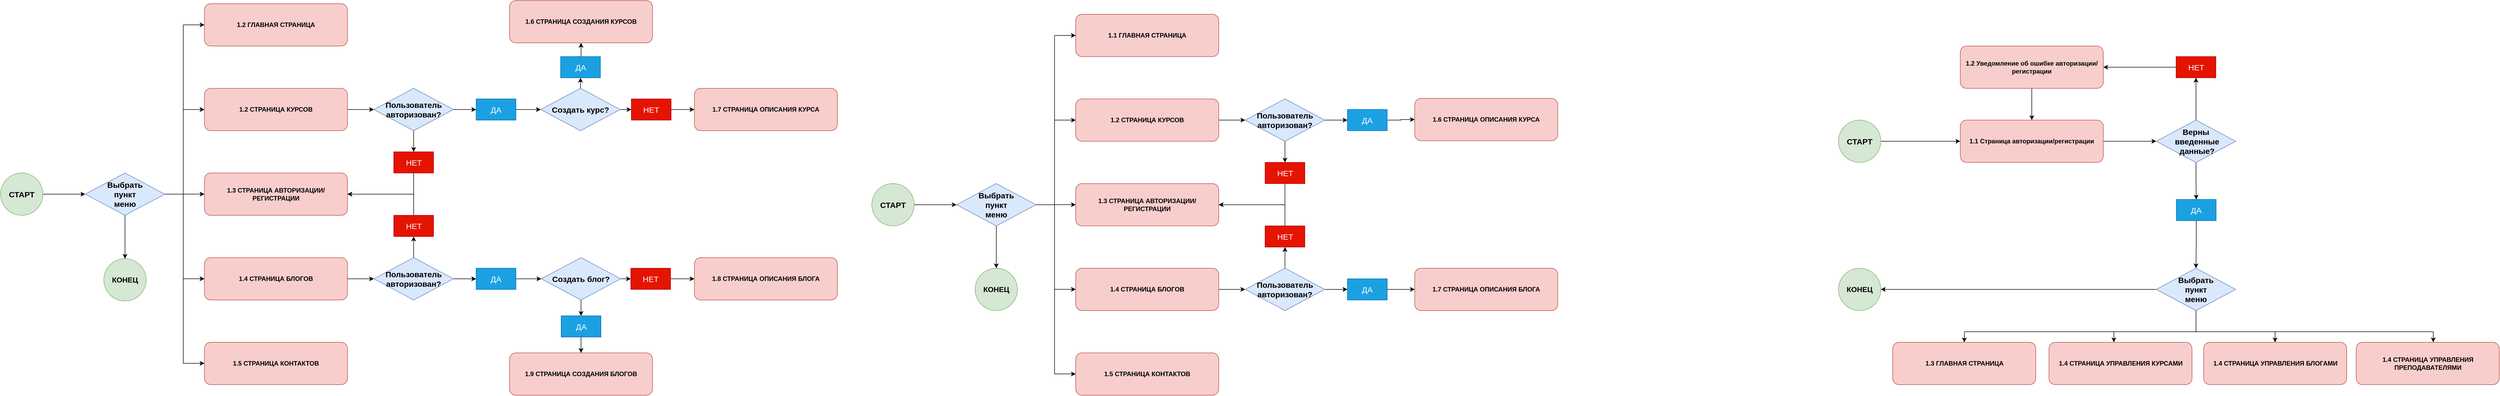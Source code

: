 <mxfile version="24.1.0" type="device">
  <diagram name="Страница — 1" id="MsTmIG4QrZOd2JBhZm_m">
    <mxGraphModel dx="5933" dy="1553" grid="0" gridSize="10" guides="1" tooltips="1" connect="1" arrows="1" fold="1" page="1" pageScale="1" pageWidth="1654" pageHeight="1169" math="0" shadow="0">
      <root>
        <mxCell id="0" />
        <mxCell id="1" parent="0" />
        <mxCell id="QXVAW5M1gq1tIwQs5Vqm-14" style="edgeStyle=orthogonalEdgeStyle;rounded=0;orthogonalLoop=1;jettySize=auto;html=1;exitX=1;exitY=0.5;exitDx=0;exitDy=0;entryX=0;entryY=0.5;entryDx=0;entryDy=0;" edge="1" parent="1" source="QXVAW5M1gq1tIwQs5Vqm-1" target="QXVAW5M1gq1tIwQs5Vqm-3">
          <mxGeometry relative="1" as="geometry" />
        </mxCell>
        <mxCell id="QXVAW5M1gq1tIwQs5Vqm-1" value="&lt;b&gt;&lt;font style=&quot;font-size: 15px;&quot;&gt;СТАРТ&lt;/font&gt;&lt;/b&gt;" style="ellipse;whiteSpace=wrap;html=1;aspect=fixed;fillColor=#d5e8d4;strokeColor=#82b366;" vertex="1" parent="1">
          <mxGeometry x="200" y="400" width="80" height="80" as="geometry" />
        </mxCell>
        <mxCell id="QXVAW5M1gq1tIwQs5Vqm-2" value="&lt;font style=&quot;font-size: 14px;&quot;&gt;&lt;b&gt;КОНЕЦ&lt;/b&gt;&lt;/font&gt;" style="ellipse;whiteSpace=wrap;html=1;aspect=fixed;fillColor=#d5e8d4;strokeColor=#82b366;" vertex="1" parent="1">
          <mxGeometry x="200" y="680" width="80" height="80" as="geometry" />
        </mxCell>
        <mxCell id="QXVAW5M1gq1tIwQs5Vqm-15" style="edgeStyle=orthogonalEdgeStyle;rounded=0;orthogonalLoop=1;jettySize=auto;html=1;exitX=1;exitY=0.5;exitDx=0;exitDy=0;entryX=0;entryY=0.5;entryDx=0;entryDy=0;" edge="1" parent="1" source="QXVAW5M1gq1tIwQs5Vqm-3" target="QXVAW5M1gq1tIwQs5Vqm-5">
          <mxGeometry relative="1" as="geometry" />
        </mxCell>
        <mxCell id="QXVAW5M1gq1tIwQs5Vqm-3" value="&lt;b&gt;1.1 Страница авторизации/регистрации&lt;/b&gt;" style="rounded=1;whiteSpace=wrap;html=1;fillColor=#f8cecc;strokeColor=#b85450;" vertex="1" parent="1">
          <mxGeometry x="430" y="400" width="270" height="80" as="geometry" />
        </mxCell>
        <mxCell id="QXVAW5M1gq1tIwQs5Vqm-16" style="edgeStyle=orthogonalEdgeStyle;rounded=0;orthogonalLoop=1;jettySize=auto;html=1;exitX=0.5;exitY=0;exitDx=0;exitDy=0;entryX=0.5;entryY=1;entryDx=0;entryDy=0;" edge="1" parent="1" source="QXVAW5M1gq1tIwQs5Vqm-5" target="QXVAW5M1gq1tIwQs5Vqm-7">
          <mxGeometry relative="1" as="geometry" />
        </mxCell>
        <mxCell id="QXVAW5M1gq1tIwQs5Vqm-19" style="edgeStyle=orthogonalEdgeStyle;rounded=0;orthogonalLoop=1;jettySize=auto;html=1;exitX=0.5;exitY=1;exitDx=0;exitDy=0;entryX=0.5;entryY=0;entryDx=0;entryDy=0;" edge="1" parent="1" source="QXVAW5M1gq1tIwQs5Vqm-5" target="QXVAW5M1gq1tIwQs5Vqm-6">
          <mxGeometry relative="1" as="geometry" />
        </mxCell>
        <mxCell id="QXVAW5M1gq1tIwQs5Vqm-5" value="&lt;font style=&quot;font-size: 15px;&quot;&gt;&lt;b&gt;Верны&lt;/b&gt;&lt;/font&gt;&lt;div style=&quot;font-size: 15px;&quot;&gt;&lt;font style=&quot;font-size: 15px;&quot;&gt;&lt;b&gt;&amp;nbsp;введенные&lt;/b&gt;&lt;/font&gt;&lt;/div&gt;&lt;div style=&quot;font-size: 15px;&quot;&gt;&lt;font style=&quot;font-size: 15px;&quot;&gt;&lt;b&gt;&amp;nbsp;данные?&lt;/b&gt;&lt;/font&gt;&lt;/div&gt;" style="rhombus;whiteSpace=wrap;html=1;fillColor=#dae8fc;strokeColor=#6c8ebf;" vertex="1" parent="1">
          <mxGeometry x="800" y="400" width="150" height="80" as="geometry" />
        </mxCell>
        <mxCell id="QXVAW5M1gq1tIwQs5Vqm-20" style="edgeStyle=orthogonalEdgeStyle;rounded=0;orthogonalLoop=1;jettySize=auto;html=1;exitX=0.5;exitY=1;exitDx=0;exitDy=0;entryX=0.5;entryY=0;entryDx=0;entryDy=0;" edge="1" parent="1" source="QXVAW5M1gq1tIwQs5Vqm-6" target="QXVAW5M1gq1tIwQs5Vqm-8">
          <mxGeometry relative="1" as="geometry" />
        </mxCell>
        <mxCell id="QXVAW5M1gq1tIwQs5Vqm-6" value="&lt;font style=&quot;font-size: 15px;&quot;&gt;ДА&lt;/font&gt;" style="rounded=0;whiteSpace=wrap;html=1;fillColor=#1ba1e2;fontColor=#ffffff;strokeColor=#006EAF;" vertex="1" parent="1">
          <mxGeometry x="838" y="550" width="75" height="40" as="geometry" />
        </mxCell>
        <mxCell id="QXVAW5M1gq1tIwQs5Vqm-17" style="edgeStyle=orthogonalEdgeStyle;rounded=0;orthogonalLoop=1;jettySize=auto;html=1;exitX=0;exitY=0.5;exitDx=0;exitDy=0;entryX=1;entryY=0.5;entryDx=0;entryDy=0;" edge="1" parent="1" source="QXVAW5M1gq1tIwQs5Vqm-7" target="QXVAW5M1gq1tIwQs5Vqm-9">
          <mxGeometry relative="1" as="geometry" />
        </mxCell>
        <mxCell id="QXVAW5M1gq1tIwQs5Vqm-7" value="&lt;font style=&quot;font-size: 15px;&quot;&gt;НЕТ&lt;/font&gt;" style="rounded=0;whiteSpace=wrap;html=1;fillColor=#e51400;fontColor=#ffffff;strokeColor=#B20000;" vertex="1" parent="1">
          <mxGeometry x="837.5" y="280" width="75" height="40" as="geometry" />
        </mxCell>
        <mxCell id="QXVAW5M1gq1tIwQs5Vqm-21" style="edgeStyle=orthogonalEdgeStyle;rounded=0;orthogonalLoop=1;jettySize=auto;html=1;exitX=0;exitY=0.5;exitDx=0;exitDy=0;entryX=1;entryY=0.5;entryDx=0;entryDy=0;" edge="1" parent="1" source="QXVAW5M1gq1tIwQs5Vqm-8" target="QXVAW5M1gq1tIwQs5Vqm-2">
          <mxGeometry relative="1" as="geometry" />
        </mxCell>
        <mxCell id="QXVAW5M1gq1tIwQs5Vqm-8" value="&lt;span style=&quot;font-size: 15px;&quot;&gt;&lt;b&gt;Выбрать&lt;/b&gt;&lt;/span&gt;&lt;div&gt;&lt;span style=&quot;font-size: 15px;&quot;&gt;&lt;b&gt;пункт&lt;/b&gt;&lt;/span&gt;&lt;/div&gt;&lt;div&gt;&lt;span style=&quot;font-size: 15px;&quot;&gt;&lt;b&gt;меню&lt;/b&gt;&lt;/span&gt;&lt;/div&gt;" style="rhombus;whiteSpace=wrap;html=1;fillColor=#dae8fc;strokeColor=#6c8ebf;" vertex="1" parent="1">
          <mxGeometry x="800" y="680" width="150" height="80" as="geometry" />
        </mxCell>
        <mxCell id="QXVAW5M1gq1tIwQs5Vqm-18" style="edgeStyle=orthogonalEdgeStyle;rounded=0;orthogonalLoop=1;jettySize=auto;html=1;exitX=0.5;exitY=1;exitDx=0;exitDy=0;entryX=0.5;entryY=0;entryDx=0;entryDy=0;" edge="1" parent="1" source="QXVAW5M1gq1tIwQs5Vqm-9" target="QXVAW5M1gq1tIwQs5Vqm-3">
          <mxGeometry relative="1" as="geometry" />
        </mxCell>
        <mxCell id="QXVAW5M1gq1tIwQs5Vqm-9" value="&lt;b&gt;1.2 Уведомление об ошибке авторизации/регистрации&lt;/b&gt;" style="rounded=1;whiteSpace=wrap;html=1;fillColor=#f8cecc;strokeColor=#b85450;" vertex="1" parent="1">
          <mxGeometry x="430" y="260" width="270" height="80" as="geometry" />
        </mxCell>
        <mxCell id="QXVAW5M1gq1tIwQs5Vqm-10" value="&lt;b&gt;1.3 ГЛАВНАЯ СТРАНИЦА&lt;/b&gt;" style="rounded=1;whiteSpace=wrap;html=1;fillColor=#f8cecc;strokeColor=#b85450;" vertex="1" parent="1">
          <mxGeometry x="302.5" y="820" width="270" height="80" as="geometry" />
        </mxCell>
        <mxCell id="QXVAW5M1gq1tIwQs5Vqm-11" value="&lt;b&gt;1.4 СТРАНИЦА УПРАВЛЕНИЯ КУРСАМИ&lt;/b&gt;" style="rounded=1;whiteSpace=wrap;html=1;fillColor=#f8cecc;strokeColor=#b85450;" vertex="1" parent="1">
          <mxGeometry x="597.5" y="820" width="270" height="80" as="geometry" />
        </mxCell>
        <mxCell id="QXVAW5M1gq1tIwQs5Vqm-12" value="&lt;b&gt;1.4 СТРАНИЦА УПРАВЛЕНИЯ БЛОГАМИ&lt;/b&gt;" style="rounded=1;whiteSpace=wrap;html=1;fillColor=#f8cecc;strokeColor=#b85450;" vertex="1" parent="1">
          <mxGeometry x="889.5" y="820" width="270" height="80" as="geometry" />
        </mxCell>
        <mxCell id="QXVAW5M1gq1tIwQs5Vqm-13" value="&lt;b&gt;1.4 СТРАНИЦА УПРАВЛЕНИЯ ПРЕПОДАВАТЕЛЯМИ&lt;/b&gt;" style="rounded=1;whiteSpace=wrap;html=1;fillColor=#f8cecc;strokeColor=#b85450;" vertex="1" parent="1">
          <mxGeometry x="1177.5" y="820" width="270" height="80" as="geometry" />
        </mxCell>
        <mxCell id="QXVAW5M1gq1tIwQs5Vqm-22" value="" style="endArrow=none;html=1;rounded=0;" edge="1" parent="1">
          <mxGeometry width="50" height="50" relative="1" as="geometry">
            <mxPoint x="438" y="800" as="sourcePoint" />
            <mxPoint x="1323.053" y="800" as="targetPoint" />
          </mxGeometry>
        </mxCell>
        <mxCell id="QXVAW5M1gq1tIwQs5Vqm-23" value="" style="endArrow=none;html=1;rounded=0;entryX=0.5;entryY=1;entryDx=0;entryDy=0;" edge="1" parent="1" target="QXVAW5M1gq1tIwQs5Vqm-8">
          <mxGeometry width="50" height="50" relative="1" as="geometry">
            <mxPoint x="875" y="800" as="sourcePoint" />
            <mxPoint x="880" y="700" as="targetPoint" />
          </mxGeometry>
        </mxCell>
        <mxCell id="QXVAW5M1gq1tIwQs5Vqm-24" value="" style="endArrow=classic;html=1;rounded=0;entryX=0.5;entryY=0;entryDx=0;entryDy=0;" edge="1" parent="1" target="QXVAW5M1gq1tIwQs5Vqm-10">
          <mxGeometry width="50" height="50" relative="1" as="geometry">
            <mxPoint x="438" y="800" as="sourcePoint" />
            <mxPoint x="390" y="760" as="targetPoint" />
          </mxGeometry>
        </mxCell>
        <mxCell id="QXVAW5M1gq1tIwQs5Vqm-25" value="" style="endArrow=classic;html=1;rounded=0;entryX=0.5;entryY=0;entryDx=0;entryDy=0;" edge="1" parent="1">
          <mxGeometry width="50" height="50" relative="1" as="geometry">
            <mxPoint x="720" y="800" as="sourcePoint" />
            <mxPoint x="720" y="820" as="targetPoint" />
          </mxGeometry>
        </mxCell>
        <mxCell id="QXVAW5M1gq1tIwQs5Vqm-26" value="" style="endArrow=classic;html=1;rounded=0;entryX=0.5;entryY=0;entryDx=0;entryDy=0;" edge="1" parent="1">
          <mxGeometry width="50" height="50" relative="1" as="geometry">
            <mxPoint x="1024.36" y="800" as="sourcePoint" />
            <mxPoint x="1024.36" y="820" as="targetPoint" />
          </mxGeometry>
        </mxCell>
        <mxCell id="QXVAW5M1gq1tIwQs5Vqm-27" value="" style="endArrow=classic;html=1;rounded=0;entryX=0.5;entryY=0;entryDx=0;entryDy=0;" edge="1" parent="1">
          <mxGeometry width="50" height="50" relative="1" as="geometry">
            <mxPoint x="1323" y="800" as="sourcePoint" />
            <mxPoint x="1323" y="820" as="targetPoint" />
          </mxGeometry>
        </mxCell>
        <mxCell id="QXVAW5M1gq1tIwQs5Vqm-70" style="edgeStyle=orthogonalEdgeStyle;rounded=0;orthogonalLoop=1;jettySize=auto;html=1;exitX=1;exitY=0.5;exitDx=0;exitDy=0;entryX=0;entryY=0.5;entryDx=0;entryDy=0;" edge="1" parent="1" source="QXVAW5M1gq1tIwQs5Vqm-29" target="QXVAW5M1gq1tIwQs5Vqm-55">
          <mxGeometry relative="1" as="geometry" />
        </mxCell>
        <mxCell id="QXVAW5M1gq1tIwQs5Vqm-29" value="&lt;b&gt;&lt;font style=&quot;font-size: 15px;&quot;&gt;СТАРТ&lt;/font&gt;&lt;/b&gt;" style="ellipse;whiteSpace=wrap;html=1;aspect=fixed;fillColor=#d5e8d4;strokeColor=#82b366;" vertex="1" parent="1">
          <mxGeometry x="-1625" y="520" width="80" height="80" as="geometry" />
        </mxCell>
        <mxCell id="QXVAW5M1gq1tIwQs5Vqm-141" value="" style="edgeStyle=orthogonalEdgeStyle;rounded=0;orthogonalLoop=1;jettySize=auto;html=1;" edge="1" parent="1" source="QXVAW5M1gq1tIwQs5Vqm-55" target="QXVAW5M1gq1tIwQs5Vqm-140">
          <mxGeometry relative="1" as="geometry" />
        </mxCell>
        <mxCell id="QXVAW5M1gq1tIwQs5Vqm-55" value="&lt;span style=&quot;font-size: 15px;&quot;&gt;&lt;b&gt;Выбрать&lt;/b&gt;&lt;/span&gt;&lt;div&gt;&lt;span style=&quot;font-size: 15px;&quot;&gt;&lt;b&gt;пункт&lt;/b&gt;&lt;/span&gt;&lt;/div&gt;&lt;div&gt;&lt;span style=&quot;font-size: 15px;&quot;&gt;&lt;b&gt;меню&lt;/b&gt;&lt;/span&gt;&lt;/div&gt;" style="rhombus;whiteSpace=wrap;html=1;fillColor=#dae8fc;strokeColor=#6c8ebf;" vertex="1" parent="1">
          <mxGeometry x="-1465" y="520" width="150" height="80" as="geometry" />
        </mxCell>
        <mxCell id="QXVAW5M1gq1tIwQs5Vqm-56" value="&lt;b&gt;1.1 ГЛАВНАЯ СТРАНИЦА&lt;/b&gt;" style="rounded=1;whiteSpace=wrap;html=1;fillColor=#f8cecc;strokeColor=#b85450;" vertex="1" parent="1">
          <mxGeometry x="-1240" y="200" width="270" height="80" as="geometry" />
        </mxCell>
        <mxCell id="QXVAW5M1gq1tIwQs5Vqm-78" style="edgeStyle=orthogonalEdgeStyle;rounded=0;orthogonalLoop=1;jettySize=auto;html=1;exitX=1;exitY=0.5;exitDx=0;exitDy=0;entryX=0;entryY=0.5;entryDx=0;entryDy=0;" edge="1" parent="1" source="QXVAW5M1gq1tIwQs5Vqm-57" target="QXVAW5M1gq1tIwQs5Vqm-64">
          <mxGeometry relative="1" as="geometry" />
        </mxCell>
        <mxCell id="QXVAW5M1gq1tIwQs5Vqm-57" value="&lt;b&gt;1.2 СТРАНИЦА КУРСОВ&lt;/b&gt;" style="rounded=1;whiteSpace=wrap;html=1;fillColor=#f8cecc;strokeColor=#b85450;" vertex="1" parent="1">
          <mxGeometry x="-1240" y="360" width="270" height="80" as="geometry" />
        </mxCell>
        <mxCell id="QXVAW5M1gq1tIwQs5Vqm-58" value="&lt;b&gt;1.5 СТРАНИЦА КОНТАКТОВ&lt;/b&gt;" style="rounded=1;whiteSpace=wrap;html=1;fillColor=#f8cecc;strokeColor=#b85450;" vertex="1" parent="1">
          <mxGeometry x="-1240" y="840" width="270" height="80" as="geometry" />
        </mxCell>
        <mxCell id="QXVAW5M1gq1tIwQs5Vqm-82" style="edgeStyle=orthogonalEdgeStyle;rounded=0;orthogonalLoop=1;jettySize=auto;html=1;exitX=1;exitY=0.5;exitDx=0;exitDy=0;entryX=0;entryY=0.5;entryDx=0;entryDy=0;" edge="1" parent="1" source="QXVAW5M1gq1tIwQs5Vqm-59" target="QXVAW5M1gq1tIwQs5Vqm-65">
          <mxGeometry relative="1" as="geometry" />
        </mxCell>
        <mxCell id="QXVAW5M1gq1tIwQs5Vqm-59" value="&lt;b&gt;1.4 СТРАНИЦА БЛОГОВ&lt;/b&gt;" style="rounded=1;whiteSpace=wrap;html=1;fillColor=#f8cecc;strokeColor=#b85450;" vertex="1" parent="1">
          <mxGeometry x="-1240" y="680" width="270" height="80" as="geometry" />
        </mxCell>
        <mxCell id="QXVAW5M1gq1tIwQs5Vqm-60" value="&lt;b&gt;1.6 СТРАНИЦА ОПИСАНИЯ КУРСА&lt;/b&gt;" style="rounded=1;whiteSpace=wrap;html=1;fillColor=#f8cecc;strokeColor=#b85450;" vertex="1" parent="1">
          <mxGeometry x="-600" y="359" width="270" height="80" as="geometry" />
        </mxCell>
        <mxCell id="QXVAW5M1gq1tIwQs5Vqm-61" value="&lt;b&gt;1.7 СТРАНИЦА ОПИСАНИЯ БЛОГА&lt;/b&gt;" style="rounded=1;whiteSpace=wrap;html=1;fillColor=#f8cecc;strokeColor=#b85450;" vertex="1" parent="1">
          <mxGeometry x="-600" y="680" width="270" height="80" as="geometry" />
        </mxCell>
        <mxCell id="QXVAW5M1gq1tIwQs5Vqm-63" value="&lt;b&gt;1.3 СТРАНИЦА АВТОРИЗАЦИИ/РЕГИСТРАЦИИ&lt;/b&gt;" style="rounded=1;whiteSpace=wrap;html=1;fillColor=#f8cecc;strokeColor=#b85450;" vertex="1" parent="1">
          <mxGeometry x="-1240" y="520" width="270" height="80" as="geometry" />
        </mxCell>
        <mxCell id="QXVAW5M1gq1tIwQs5Vqm-79" style="edgeStyle=orthogonalEdgeStyle;rounded=0;orthogonalLoop=1;jettySize=auto;html=1;exitX=1;exitY=0.5;exitDx=0;exitDy=0;entryX=0;entryY=0.5;entryDx=0;entryDy=0;" edge="1" parent="1" source="QXVAW5M1gq1tIwQs5Vqm-64" target="QXVAW5M1gq1tIwQs5Vqm-68">
          <mxGeometry relative="1" as="geometry" />
        </mxCell>
        <mxCell id="QXVAW5M1gq1tIwQs5Vqm-86" style="edgeStyle=orthogonalEdgeStyle;rounded=0;orthogonalLoop=1;jettySize=auto;html=1;exitX=0.5;exitY=1;exitDx=0;exitDy=0;entryX=0.5;entryY=0;entryDx=0;entryDy=0;" edge="1" parent="1" source="QXVAW5M1gq1tIwQs5Vqm-64" target="QXVAW5M1gq1tIwQs5Vqm-66">
          <mxGeometry relative="1" as="geometry" />
        </mxCell>
        <mxCell id="QXVAW5M1gq1tIwQs5Vqm-64" value="&lt;span style=&quot;font-size: 15px;&quot;&gt;&lt;b&gt;Пользователь авторизован?&lt;/b&gt;&lt;/span&gt;" style="rhombus;whiteSpace=wrap;html=1;fillColor=#dae8fc;strokeColor=#6c8ebf;" vertex="1" parent="1">
          <mxGeometry x="-920" y="360" width="150" height="80" as="geometry" />
        </mxCell>
        <mxCell id="QXVAW5M1gq1tIwQs5Vqm-83" style="edgeStyle=orthogonalEdgeStyle;rounded=0;orthogonalLoop=1;jettySize=auto;html=1;exitX=1;exitY=0.5;exitDx=0;exitDy=0;entryX=0;entryY=0.5;entryDx=0;entryDy=0;" edge="1" parent="1" source="QXVAW5M1gq1tIwQs5Vqm-65" target="QXVAW5M1gq1tIwQs5Vqm-69">
          <mxGeometry relative="1" as="geometry" />
        </mxCell>
        <mxCell id="QXVAW5M1gq1tIwQs5Vqm-85" style="edgeStyle=orthogonalEdgeStyle;rounded=0;orthogonalLoop=1;jettySize=auto;html=1;exitX=0.5;exitY=0;exitDx=0;exitDy=0;entryX=0.5;entryY=1;entryDx=0;entryDy=0;" edge="1" parent="1" source="QXVAW5M1gq1tIwQs5Vqm-65" target="QXVAW5M1gq1tIwQs5Vqm-67">
          <mxGeometry relative="1" as="geometry" />
        </mxCell>
        <mxCell id="QXVAW5M1gq1tIwQs5Vqm-65" value="&lt;span style=&quot;font-size: 15px;&quot;&gt;&lt;b&gt;Пользователь авторизован?&lt;/b&gt;&lt;/span&gt;" style="rhombus;whiteSpace=wrap;html=1;fillColor=#dae8fc;strokeColor=#6c8ebf;" vertex="1" parent="1">
          <mxGeometry x="-920" y="680" width="150" height="80" as="geometry" />
        </mxCell>
        <mxCell id="QXVAW5M1gq1tIwQs5Vqm-88" style="edgeStyle=orthogonalEdgeStyle;rounded=0;orthogonalLoop=1;jettySize=auto;html=1;exitX=0.5;exitY=1;exitDx=0;exitDy=0;entryX=1;entryY=0.5;entryDx=0;entryDy=0;" edge="1" parent="1" source="QXVAW5M1gq1tIwQs5Vqm-66" target="QXVAW5M1gq1tIwQs5Vqm-63">
          <mxGeometry relative="1" as="geometry" />
        </mxCell>
        <mxCell id="QXVAW5M1gq1tIwQs5Vqm-66" value="&lt;font style=&quot;font-size: 15px;&quot;&gt;НЕТ&lt;/font&gt;" style="rounded=0;whiteSpace=wrap;html=1;fillColor=#e51400;fontColor=#ffffff;strokeColor=#B20000;" vertex="1" parent="1">
          <mxGeometry x="-882.5" y="480" width="75" height="40" as="geometry" />
        </mxCell>
        <mxCell id="QXVAW5M1gq1tIwQs5Vqm-87" style="edgeStyle=orthogonalEdgeStyle;rounded=0;orthogonalLoop=1;jettySize=auto;html=1;exitX=0.5;exitY=0;exitDx=0;exitDy=0;entryX=1;entryY=0.5;entryDx=0;entryDy=0;" edge="1" parent="1" source="QXVAW5M1gq1tIwQs5Vqm-67" target="QXVAW5M1gq1tIwQs5Vqm-63">
          <mxGeometry relative="1" as="geometry" />
        </mxCell>
        <mxCell id="QXVAW5M1gq1tIwQs5Vqm-67" value="&lt;font style=&quot;font-size: 15px;&quot;&gt;НЕТ&lt;/font&gt;" style="rounded=0;whiteSpace=wrap;html=1;fillColor=#e51400;fontColor=#ffffff;strokeColor=#B20000;" vertex="1" parent="1">
          <mxGeometry x="-882.5" y="600" width="75" height="40" as="geometry" />
        </mxCell>
        <mxCell id="QXVAW5M1gq1tIwQs5Vqm-81" style="edgeStyle=orthogonalEdgeStyle;rounded=0;orthogonalLoop=1;jettySize=auto;html=1;exitX=1;exitY=0.5;exitDx=0;exitDy=0;entryX=0;entryY=0.5;entryDx=0;entryDy=0;" edge="1" parent="1" source="QXVAW5M1gq1tIwQs5Vqm-68" target="QXVAW5M1gq1tIwQs5Vqm-60">
          <mxGeometry relative="1" as="geometry" />
        </mxCell>
        <mxCell id="QXVAW5M1gq1tIwQs5Vqm-68" value="&lt;font style=&quot;font-size: 15px;&quot;&gt;ДА&lt;/font&gt;" style="rounded=0;whiteSpace=wrap;html=1;fillColor=#1ba1e2;fontColor=#ffffff;strokeColor=#006EAF;" vertex="1" parent="1">
          <mxGeometry x="-727" y="380" width="75" height="40" as="geometry" />
        </mxCell>
        <mxCell id="QXVAW5M1gq1tIwQs5Vqm-84" style="edgeStyle=orthogonalEdgeStyle;rounded=0;orthogonalLoop=1;jettySize=auto;html=1;exitX=1;exitY=0.5;exitDx=0;exitDy=0;entryX=0;entryY=0.5;entryDx=0;entryDy=0;" edge="1" parent="1" source="QXVAW5M1gq1tIwQs5Vqm-69" target="QXVAW5M1gq1tIwQs5Vqm-61">
          <mxGeometry relative="1" as="geometry" />
        </mxCell>
        <mxCell id="QXVAW5M1gq1tIwQs5Vqm-69" value="&lt;font style=&quot;font-size: 15px;&quot;&gt;ДА&lt;/font&gt;" style="rounded=0;whiteSpace=wrap;html=1;fillColor=#1ba1e2;fontColor=#ffffff;strokeColor=#006EAF;" vertex="1" parent="1">
          <mxGeometry x="-727" y="700" width="75" height="40" as="geometry" />
        </mxCell>
        <mxCell id="QXVAW5M1gq1tIwQs5Vqm-71" value="" style="endArrow=none;html=1;rounded=0;" edge="1" parent="1">
          <mxGeometry width="50" height="50" relative="1" as="geometry">
            <mxPoint x="-1280" y="880" as="sourcePoint" />
            <mxPoint x="-1280" y="240" as="targetPoint" />
          </mxGeometry>
        </mxCell>
        <mxCell id="QXVAW5M1gq1tIwQs5Vqm-72" value="" style="endArrow=classic;html=1;rounded=0;entryX=0;entryY=0.5;entryDx=0;entryDy=0;" edge="1" parent="1" target="QXVAW5M1gq1tIwQs5Vqm-56">
          <mxGeometry width="50" height="50" relative="1" as="geometry">
            <mxPoint x="-1280" y="240" as="sourcePoint" />
            <mxPoint x="-1290" y="220" as="targetPoint" />
          </mxGeometry>
        </mxCell>
        <mxCell id="QXVAW5M1gq1tIwQs5Vqm-73" value="" style="endArrow=classic;html=1;rounded=0;entryX=0;entryY=0.5;entryDx=0;entryDy=0;" edge="1" parent="1">
          <mxGeometry width="50" height="50" relative="1" as="geometry">
            <mxPoint x="-1280" y="400" as="sourcePoint" />
            <mxPoint x="-1240" y="400" as="targetPoint" />
          </mxGeometry>
        </mxCell>
        <mxCell id="QXVAW5M1gq1tIwQs5Vqm-74" value="" style="endArrow=classic;html=1;rounded=0;entryX=0;entryY=0.5;entryDx=0;entryDy=0;" edge="1" parent="1">
          <mxGeometry width="50" height="50" relative="1" as="geometry">
            <mxPoint x="-1280" y="559.89" as="sourcePoint" />
            <mxPoint x="-1240" y="559.89" as="targetPoint" />
          </mxGeometry>
        </mxCell>
        <mxCell id="QXVAW5M1gq1tIwQs5Vqm-75" value="" style="endArrow=classic;html=1;rounded=0;entryX=0;entryY=0.5;entryDx=0;entryDy=0;" edge="1" parent="1">
          <mxGeometry width="50" height="50" relative="1" as="geometry">
            <mxPoint x="-1280" y="719.89" as="sourcePoint" />
            <mxPoint x="-1240" y="719.89" as="targetPoint" />
          </mxGeometry>
        </mxCell>
        <mxCell id="QXVAW5M1gq1tIwQs5Vqm-76" value="" style="endArrow=classic;html=1;rounded=0;entryX=0;entryY=0.5;entryDx=0;entryDy=0;" edge="1" parent="1">
          <mxGeometry width="50" height="50" relative="1" as="geometry">
            <mxPoint x="-1280" y="879.81" as="sourcePoint" />
            <mxPoint x="-1240" y="879.81" as="targetPoint" />
          </mxGeometry>
        </mxCell>
        <mxCell id="QXVAW5M1gq1tIwQs5Vqm-77" value="" style="endArrow=none;html=1;rounded=0;exitX=1;exitY=0.5;exitDx=0;exitDy=0;" edge="1" parent="1" source="QXVAW5M1gq1tIwQs5Vqm-55">
          <mxGeometry width="50" height="50" relative="1" as="geometry">
            <mxPoint x="-1340" y="590" as="sourcePoint" />
            <mxPoint x="-1280" y="560" as="targetPoint" />
          </mxGeometry>
        </mxCell>
        <mxCell id="QXVAW5M1gq1tIwQs5Vqm-89" style="edgeStyle=orthogonalEdgeStyle;rounded=0;orthogonalLoop=1;jettySize=auto;html=1;exitX=1;exitY=0.5;exitDx=0;exitDy=0;entryX=0;entryY=0.5;entryDx=0;entryDy=0;" edge="1" parent="1" source="QXVAW5M1gq1tIwQs5Vqm-90" target="QXVAW5M1gq1tIwQs5Vqm-91">
          <mxGeometry relative="1" as="geometry" />
        </mxCell>
        <mxCell id="QXVAW5M1gq1tIwQs5Vqm-90" value="&lt;b&gt;&lt;font style=&quot;font-size: 15px;&quot;&gt;СТАРТ&lt;/font&gt;&lt;/b&gt;" style="ellipse;whiteSpace=wrap;html=1;aspect=fixed;fillColor=#d5e8d4;strokeColor=#82b366;" vertex="1" parent="1">
          <mxGeometry x="-3270" y="500" width="80" height="80" as="geometry" />
        </mxCell>
        <mxCell id="QXVAW5M1gq1tIwQs5Vqm-143" style="edgeStyle=orthogonalEdgeStyle;rounded=0;orthogonalLoop=1;jettySize=auto;html=1;exitX=0.5;exitY=1;exitDx=0;exitDy=0;entryX=0.5;entryY=0;entryDx=0;entryDy=0;" edge="1" parent="1" source="QXVAW5M1gq1tIwQs5Vqm-91" target="QXVAW5M1gq1tIwQs5Vqm-142">
          <mxGeometry relative="1" as="geometry" />
        </mxCell>
        <mxCell id="QXVAW5M1gq1tIwQs5Vqm-91" value="&lt;span style=&quot;font-size: 15px;&quot;&gt;&lt;b&gt;Выбрать&lt;/b&gt;&lt;/span&gt;&lt;div&gt;&lt;span style=&quot;font-size: 15px;&quot;&gt;&lt;b&gt;пункт&lt;/b&gt;&lt;/span&gt;&lt;/div&gt;&lt;div&gt;&lt;span style=&quot;font-size: 15px;&quot;&gt;&lt;b&gt;меню&lt;/b&gt;&lt;/span&gt;&lt;/div&gt;" style="rhombus;whiteSpace=wrap;html=1;fillColor=#dae8fc;strokeColor=#6c8ebf;" vertex="1" parent="1">
          <mxGeometry x="-3110" y="500" width="150" height="80" as="geometry" />
        </mxCell>
        <mxCell id="QXVAW5M1gq1tIwQs5Vqm-92" value="&lt;b&gt;1.2 ГЛАВНАЯ СТРАНИЦА&lt;/b&gt;" style="rounded=1;whiteSpace=wrap;html=1;fillColor=#f8cecc;strokeColor=#b85450;" vertex="1" parent="1">
          <mxGeometry x="-2885" y="180" width="270" height="80" as="geometry" />
        </mxCell>
        <mxCell id="QXVAW5M1gq1tIwQs5Vqm-93" style="edgeStyle=orthogonalEdgeStyle;rounded=0;orthogonalLoop=1;jettySize=auto;html=1;exitX=1;exitY=0.5;exitDx=0;exitDy=0;entryX=0;entryY=0.5;entryDx=0;entryDy=0;" edge="1" parent="1" source="QXVAW5M1gq1tIwQs5Vqm-94" target="QXVAW5M1gq1tIwQs5Vqm-103">
          <mxGeometry relative="1" as="geometry" />
        </mxCell>
        <mxCell id="QXVAW5M1gq1tIwQs5Vqm-94" value="&lt;b&gt;1.2 СТРАНИЦА КУРСОВ&lt;/b&gt;" style="rounded=1;whiteSpace=wrap;html=1;fillColor=#f8cecc;strokeColor=#b85450;" vertex="1" parent="1">
          <mxGeometry x="-2885" y="340" width="270" height="80" as="geometry" />
        </mxCell>
        <mxCell id="QXVAW5M1gq1tIwQs5Vqm-95" value="&lt;b&gt;1.5 СТРАНИЦА КОНТАКТОВ&lt;/b&gt;" style="rounded=1;whiteSpace=wrap;html=1;fillColor=#f8cecc;strokeColor=#b85450;" vertex="1" parent="1">
          <mxGeometry x="-2885" y="820" width="270" height="80" as="geometry" />
        </mxCell>
        <mxCell id="QXVAW5M1gq1tIwQs5Vqm-96" style="edgeStyle=orthogonalEdgeStyle;rounded=0;orthogonalLoop=1;jettySize=auto;html=1;exitX=1;exitY=0.5;exitDx=0;exitDy=0;entryX=0;entryY=0.5;entryDx=0;entryDy=0;" edge="1" parent="1" source="QXVAW5M1gq1tIwQs5Vqm-97" target="QXVAW5M1gq1tIwQs5Vqm-106">
          <mxGeometry relative="1" as="geometry" />
        </mxCell>
        <mxCell id="QXVAW5M1gq1tIwQs5Vqm-97" value="&lt;b&gt;1.4 СТРАНИЦА БЛОГОВ&lt;/b&gt;" style="rounded=1;whiteSpace=wrap;html=1;fillColor=#f8cecc;strokeColor=#b85450;" vertex="1" parent="1">
          <mxGeometry x="-2885" y="660" width="270" height="80" as="geometry" />
        </mxCell>
        <mxCell id="QXVAW5M1gq1tIwQs5Vqm-98" value="&lt;b&gt;1.7 СТРАНИЦА ОПИСАНИЯ КУРСА&lt;/b&gt;" style="rounded=1;whiteSpace=wrap;html=1;fillColor=#f8cecc;strokeColor=#b85450;" vertex="1" parent="1">
          <mxGeometry x="-1960" y="340" width="270" height="80" as="geometry" />
        </mxCell>
        <mxCell id="QXVAW5M1gq1tIwQs5Vqm-99" value="&lt;b&gt;1.8 СТРАНИЦА ОПИСАНИЯ БЛОГА&lt;/b&gt;" style="rounded=1;whiteSpace=wrap;html=1;fillColor=#f8cecc;strokeColor=#b85450;" vertex="1" parent="1">
          <mxGeometry x="-1960" y="660" width="270" height="80" as="geometry" />
        </mxCell>
        <mxCell id="QXVAW5M1gq1tIwQs5Vqm-100" value="&lt;b&gt;1.3 СТРАНИЦА АВТОРИЗАЦИИ/РЕГИСТРАЦИИ&lt;/b&gt;" style="rounded=1;whiteSpace=wrap;html=1;fillColor=#f8cecc;strokeColor=#b85450;" vertex="1" parent="1">
          <mxGeometry x="-2885" y="500" width="270" height="80" as="geometry" />
        </mxCell>
        <mxCell id="QXVAW5M1gq1tIwQs5Vqm-101" style="edgeStyle=orthogonalEdgeStyle;rounded=0;orthogonalLoop=1;jettySize=auto;html=1;exitX=1;exitY=0.5;exitDx=0;exitDy=0;entryX=0;entryY=0.5;entryDx=0;entryDy=0;" edge="1" parent="1" source="QXVAW5M1gq1tIwQs5Vqm-103" target="QXVAW5M1gq1tIwQs5Vqm-112">
          <mxGeometry relative="1" as="geometry" />
        </mxCell>
        <mxCell id="QXVAW5M1gq1tIwQs5Vqm-102" style="edgeStyle=orthogonalEdgeStyle;rounded=0;orthogonalLoop=1;jettySize=auto;html=1;exitX=0.5;exitY=1;exitDx=0;exitDy=0;entryX=0.5;entryY=0;entryDx=0;entryDy=0;" edge="1" parent="1" source="QXVAW5M1gq1tIwQs5Vqm-103" target="QXVAW5M1gq1tIwQs5Vqm-108">
          <mxGeometry relative="1" as="geometry" />
        </mxCell>
        <mxCell id="QXVAW5M1gq1tIwQs5Vqm-103" value="&lt;span style=&quot;font-size: 15px;&quot;&gt;&lt;b&gt;Пользователь авторизован?&lt;/b&gt;&lt;/span&gt;" style="rhombus;whiteSpace=wrap;html=1;fillColor=#dae8fc;strokeColor=#6c8ebf;" vertex="1" parent="1">
          <mxGeometry x="-2565" y="340" width="150" height="80" as="geometry" />
        </mxCell>
        <mxCell id="QXVAW5M1gq1tIwQs5Vqm-104" style="edgeStyle=orthogonalEdgeStyle;rounded=0;orthogonalLoop=1;jettySize=auto;html=1;exitX=1;exitY=0.5;exitDx=0;exitDy=0;entryX=0;entryY=0.5;entryDx=0;entryDy=0;" edge="1" parent="1" source="QXVAW5M1gq1tIwQs5Vqm-106" target="QXVAW5M1gq1tIwQs5Vqm-114">
          <mxGeometry relative="1" as="geometry" />
        </mxCell>
        <mxCell id="QXVAW5M1gq1tIwQs5Vqm-105" style="edgeStyle=orthogonalEdgeStyle;rounded=0;orthogonalLoop=1;jettySize=auto;html=1;exitX=0.5;exitY=0;exitDx=0;exitDy=0;entryX=0.5;entryY=1;entryDx=0;entryDy=0;" edge="1" parent="1" source="QXVAW5M1gq1tIwQs5Vqm-106" target="QXVAW5M1gq1tIwQs5Vqm-110">
          <mxGeometry relative="1" as="geometry" />
        </mxCell>
        <mxCell id="QXVAW5M1gq1tIwQs5Vqm-106" value="&lt;span style=&quot;font-size: 15px;&quot;&gt;&lt;b&gt;Пользователь авторизован?&lt;/b&gt;&lt;/span&gt;" style="rhombus;whiteSpace=wrap;html=1;fillColor=#dae8fc;strokeColor=#6c8ebf;" vertex="1" parent="1">
          <mxGeometry x="-2565" y="660" width="150" height="80" as="geometry" />
        </mxCell>
        <mxCell id="QXVAW5M1gq1tIwQs5Vqm-107" style="edgeStyle=orthogonalEdgeStyle;rounded=0;orthogonalLoop=1;jettySize=auto;html=1;exitX=0.5;exitY=1;exitDx=0;exitDy=0;entryX=1;entryY=0.5;entryDx=0;entryDy=0;" edge="1" parent="1" source="QXVAW5M1gq1tIwQs5Vqm-108" target="QXVAW5M1gq1tIwQs5Vqm-100">
          <mxGeometry relative="1" as="geometry" />
        </mxCell>
        <mxCell id="QXVAW5M1gq1tIwQs5Vqm-108" value="&lt;font style=&quot;font-size: 15px;&quot;&gt;НЕТ&lt;/font&gt;" style="rounded=0;whiteSpace=wrap;html=1;fillColor=#e51400;fontColor=#ffffff;strokeColor=#B20000;" vertex="1" parent="1">
          <mxGeometry x="-2527.5" y="460" width="75" height="40" as="geometry" />
        </mxCell>
        <mxCell id="QXVAW5M1gq1tIwQs5Vqm-109" style="edgeStyle=orthogonalEdgeStyle;rounded=0;orthogonalLoop=1;jettySize=auto;html=1;exitX=0.5;exitY=0;exitDx=0;exitDy=0;entryX=1;entryY=0.5;entryDx=0;entryDy=0;" edge="1" parent="1" source="QXVAW5M1gq1tIwQs5Vqm-110" target="QXVAW5M1gq1tIwQs5Vqm-100">
          <mxGeometry relative="1" as="geometry" />
        </mxCell>
        <mxCell id="QXVAW5M1gq1tIwQs5Vqm-110" value="&lt;font style=&quot;font-size: 15px;&quot;&gt;НЕТ&lt;/font&gt;" style="rounded=0;whiteSpace=wrap;html=1;fillColor=#e51400;fontColor=#ffffff;strokeColor=#B20000;" vertex="1" parent="1">
          <mxGeometry x="-2527.5" y="580" width="75" height="40" as="geometry" />
        </mxCell>
        <mxCell id="QXVAW5M1gq1tIwQs5Vqm-130" style="edgeStyle=orthogonalEdgeStyle;rounded=0;orthogonalLoop=1;jettySize=auto;html=1;exitX=1;exitY=0.5;exitDx=0;exitDy=0;entryX=0;entryY=0.5;entryDx=0;entryDy=0;" edge="1" parent="1" source="QXVAW5M1gq1tIwQs5Vqm-112" target="QXVAW5M1gq1tIwQs5Vqm-124">
          <mxGeometry relative="1" as="geometry" />
        </mxCell>
        <mxCell id="QXVAW5M1gq1tIwQs5Vqm-112" value="&lt;font style=&quot;font-size: 15px;&quot;&gt;ДА&lt;/font&gt;" style="rounded=0;whiteSpace=wrap;html=1;fillColor=#1ba1e2;fontColor=#ffffff;strokeColor=#006EAF;" vertex="1" parent="1">
          <mxGeometry x="-2372" y="360" width="75" height="40" as="geometry" />
        </mxCell>
        <mxCell id="QXVAW5M1gq1tIwQs5Vqm-135" style="edgeStyle=orthogonalEdgeStyle;rounded=0;orthogonalLoop=1;jettySize=auto;html=1;exitX=1;exitY=0.5;exitDx=0;exitDy=0;entryX=0;entryY=0.5;entryDx=0;entryDy=0;" edge="1" parent="1" source="QXVAW5M1gq1tIwQs5Vqm-114" target="QXVAW5M1gq1tIwQs5Vqm-126">
          <mxGeometry relative="1" as="geometry" />
        </mxCell>
        <mxCell id="QXVAW5M1gq1tIwQs5Vqm-114" value="&lt;font style=&quot;font-size: 15px;&quot;&gt;ДА&lt;/font&gt;" style="rounded=0;whiteSpace=wrap;html=1;fillColor=#1ba1e2;fontColor=#ffffff;strokeColor=#006EAF;" vertex="1" parent="1">
          <mxGeometry x="-2372" y="680" width="75" height="40" as="geometry" />
        </mxCell>
        <mxCell id="QXVAW5M1gq1tIwQs5Vqm-115" value="" style="endArrow=none;html=1;rounded=0;" edge="1" parent="1">
          <mxGeometry width="50" height="50" relative="1" as="geometry">
            <mxPoint x="-2925" y="860" as="sourcePoint" />
            <mxPoint x="-2925" y="220" as="targetPoint" />
          </mxGeometry>
        </mxCell>
        <mxCell id="QXVAW5M1gq1tIwQs5Vqm-116" value="" style="endArrow=classic;html=1;rounded=0;entryX=0;entryY=0.5;entryDx=0;entryDy=0;" edge="1" parent="1" target="QXVAW5M1gq1tIwQs5Vqm-92">
          <mxGeometry width="50" height="50" relative="1" as="geometry">
            <mxPoint x="-2925" y="220" as="sourcePoint" />
            <mxPoint x="-2935" y="200" as="targetPoint" />
          </mxGeometry>
        </mxCell>
        <mxCell id="QXVAW5M1gq1tIwQs5Vqm-117" value="" style="endArrow=classic;html=1;rounded=0;entryX=0;entryY=0.5;entryDx=0;entryDy=0;" edge="1" parent="1">
          <mxGeometry width="50" height="50" relative="1" as="geometry">
            <mxPoint x="-2925" y="380" as="sourcePoint" />
            <mxPoint x="-2885" y="380" as="targetPoint" />
          </mxGeometry>
        </mxCell>
        <mxCell id="QXVAW5M1gq1tIwQs5Vqm-118" value="" style="endArrow=classic;html=1;rounded=0;entryX=0;entryY=0.5;entryDx=0;entryDy=0;" edge="1" parent="1">
          <mxGeometry width="50" height="50" relative="1" as="geometry">
            <mxPoint x="-2925" y="539.89" as="sourcePoint" />
            <mxPoint x="-2885" y="539.89" as="targetPoint" />
          </mxGeometry>
        </mxCell>
        <mxCell id="QXVAW5M1gq1tIwQs5Vqm-119" value="" style="endArrow=classic;html=1;rounded=0;entryX=0;entryY=0.5;entryDx=0;entryDy=0;" edge="1" parent="1">
          <mxGeometry width="50" height="50" relative="1" as="geometry">
            <mxPoint x="-2925" y="699.89" as="sourcePoint" />
            <mxPoint x="-2885" y="699.89" as="targetPoint" />
          </mxGeometry>
        </mxCell>
        <mxCell id="QXVAW5M1gq1tIwQs5Vqm-120" value="" style="endArrow=classic;html=1;rounded=0;entryX=0;entryY=0.5;entryDx=0;entryDy=0;" edge="1" parent="1">
          <mxGeometry width="50" height="50" relative="1" as="geometry">
            <mxPoint x="-2925" y="859.81" as="sourcePoint" />
            <mxPoint x="-2885" y="859.81" as="targetPoint" />
          </mxGeometry>
        </mxCell>
        <mxCell id="QXVAW5M1gq1tIwQs5Vqm-121" value="" style="endArrow=none;html=1;rounded=0;exitX=1;exitY=0.5;exitDx=0;exitDy=0;" edge="1" parent="1" source="QXVAW5M1gq1tIwQs5Vqm-91">
          <mxGeometry width="50" height="50" relative="1" as="geometry">
            <mxPoint x="-2985" y="570" as="sourcePoint" />
            <mxPoint x="-2925" y="540" as="targetPoint" />
          </mxGeometry>
        </mxCell>
        <mxCell id="QXVAW5M1gq1tIwQs5Vqm-122" value="&lt;b&gt;1.6 СТРАНИЦА СОЗДАНИЯ КУРСОВ&lt;/b&gt;" style="rounded=1;whiteSpace=wrap;html=1;fillColor=#f8cecc;strokeColor=#b85450;" vertex="1" parent="1">
          <mxGeometry x="-2309" y="174" width="270" height="80" as="geometry" />
        </mxCell>
        <mxCell id="QXVAW5M1gq1tIwQs5Vqm-123" value="&lt;b&gt;1.9 СТРАНИЦА СОЗДАНИЯ БЛОГОВ&lt;/b&gt;" style="rounded=1;whiteSpace=wrap;html=1;fillColor=#f8cecc;strokeColor=#b85450;" vertex="1" parent="1">
          <mxGeometry x="-2309" y="840" width="270" height="80" as="geometry" />
        </mxCell>
        <mxCell id="QXVAW5M1gq1tIwQs5Vqm-131" style="edgeStyle=orthogonalEdgeStyle;rounded=0;orthogonalLoop=1;jettySize=auto;html=1;exitX=0.5;exitY=0;exitDx=0;exitDy=0;entryX=0.5;entryY=1;entryDx=0;entryDy=0;" edge="1" parent="1" source="QXVAW5M1gq1tIwQs5Vqm-124" target="QXVAW5M1gq1tIwQs5Vqm-125">
          <mxGeometry relative="1" as="geometry" />
        </mxCell>
        <mxCell id="QXVAW5M1gq1tIwQs5Vqm-133" style="edgeStyle=orthogonalEdgeStyle;rounded=0;orthogonalLoop=1;jettySize=auto;html=1;exitX=1;exitY=0.5;exitDx=0;exitDy=0;entryX=0;entryY=0.5;entryDx=0;entryDy=0;" edge="1" parent="1" source="QXVAW5M1gq1tIwQs5Vqm-124" target="QXVAW5M1gq1tIwQs5Vqm-129">
          <mxGeometry relative="1" as="geometry" />
        </mxCell>
        <mxCell id="QXVAW5M1gq1tIwQs5Vqm-124" value="&lt;span style=&quot;font-size: 15px;&quot;&gt;&lt;b&gt;Создать курс?&lt;/b&gt;&lt;/span&gt;" style="rhombus;whiteSpace=wrap;html=1;fillColor=#dae8fc;strokeColor=#6c8ebf;" vertex="1" parent="1">
          <mxGeometry x="-2250" y="340" width="150" height="80" as="geometry" />
        </mxCell>
        <mxCell id="QXVAW5M1gq1tIwQs5Vqm-132" style="edgeStyle=orthogonalEdgeStyle;rounded=0;orthogonalLoop=1;jettySize=auto;html=1;exitX=0.5;exitY=0;exitDx=0;exitDy=0;entryX=0.5;entryY=1;entryDx=0;entryDy=0;" edge="1" parent="1" source="QXVAW5M1gq1tIwQs5Vqm-125" target="QXVAW5M1gq1tIwQs5Vqm-122">
          <mxGeometry relative="1" as="geometry" />
        </mxCell>
        <mxCell id="QXVAW5M1gq1tIwQs5Vqm-125" value="&lt;font style=&quot;font-size: 15px;&quot;&gt;ДА&lt;/font&gt;" style="rounded=0;whiteSpace=wrap;html=1;fillColor=#1ba1e2;fontColor=#ffffff;strokeColor=#006EAF;" vertex="1" parent="1">
          <mxGeometry x="-2212.5" y="280" width="75" height="40" as="geometry" />
        </mxCell>
        <mxCell id="QXVAW5M1gq1tIwQs5Vqm-136" style="edgeStyle=orthogonalEdgeStyle;rounded=0;orthogonalLoop=1;jettySize=auto;html=1;exitX=1;exitY=0.5;exitDx=0;exitDy=0;entryX=0;entryY=0.5;entryDx=0;entryDy=0;" edge="1" parent="1" source="QXVAW5M1gq1tIwQs5Vqm-126" target="QXVAW5M1gq1tIwQs5Vqm-128">
          <mxGeometry relative="1" as="geometry" />
        </mxCell>
        <mxCell id="QXVAW5M1gq1tIwQs5Vqm-138" value="" style="edgeStyle=orthogonalEdgeStyle;rounded=0;orthogonalLoop=1;jettySize=auto;html=1;" edge="1" parent="1" source="QXVAW5M1gq1tIwQs5Vqm-126" target="QXVAW5M1gq1tIwQs5Vqm-127">
          <mxGeometry relative="1" as="geometry" />
        </mxCell>
        <mxCell id="QXVAW5M1gq1tIwQs5Vqm-126" value="&lt;span style=&quot;font-size: 15px;&quot;&gt;&lt;b&gt;Создать блог?&lt;/b&gt;&lt;/span&gt;" style="rhombus;whiteSpace=wrap;html=1;fillColor=#dae8fc;strokeColor=#6c8ebf;" vertex="1" parent="1">
          <mxGeometry x="-2249" y="660" width="150" height="80" as="geometry" />
        </mxCell>
        <mxCell id="QXVAW5M1gq1tIwQs5Vqm-139" value="" style="edgeStyle=orthogonalEdgeStyle;rounded=0;orthogonalLoop=1;jettySize=auto;html=1;" edge="1" parent="1" source="QXVAW5M1gq1tIwQs5Vqm-127" target="QXVAW5M1gq1tIwQs5Vqm-123">
          <mxGeometry relative="1" as="geometry" />
        </mxCell>
        <mxCell id="QXVAW5M1gq1tIwQs5Vqm-127" value="&lt;font style=&quot;font-size: 15px;&quot;&gt;ДА&lt;/font&gt;" style="rounded=0;whiteSpace=wrap;html=1;fillColor=#1ba1e2;fontColor=#ffffff;strokeColor=#006EAF;" vertex="1" parent="1">
          <mxGeometry x="-2211.5" y="770" width="75" height="40" as="geometry" />
        </mxCell>
        <mxCell id="QXVAW5M1gq1tIwQs5Vqm-137" value="" style="edgeStyle=orthogonalEdgeStyle;rounded=0;orthogonalLoop=1;jettySize=auto;html=1;" edge="1" parent="1" source="QXVAW5M1gq1tIwQs5Vqm-128" target="QXVAW5M1gq1tIwQs5Vqm-99">
          <mxGeometry relative="1" as="geometry" />
        </mxCell>
        <mxCell id="QXVAW5M1gq1tIwQs5Vqm-128" value="&lt;font style=&quot;font-size: 15px;&quot;&gt;НЕТ&lt;/font&gt;" style="rounded=0;whiteSpace=wrap;html=1;fillColor=#e51400;fontColor=#ffffff;strokeColor=#B20000;" vertex="1" parent="1">
          <mxGeometry x="-2080" y="680" width="75" height="40" as="geometry" />
        </mxCell>
        <mxCell id="QXVAW5M1gq1tIwQs5Vqm-134" value="" style="edgeStyle=orthogonalEdgeStyle;rounded=0;orthogonalLoop=1;jettySize=auto;html=1;" edge="1" parent="1" source="QXVAW5M1gq1tIwQs5Vqm-129" target="QXVAW5M1gq1tIwQs5Vqm-98">
          <mxGeometry relative="1" as="geometry" />
        </mxCell>
        <mxCell id="QXVAW5M1gq1tIwQs5Vqm-129" value="&lt;font style=&quot;font-size: 15px;&quot;&gt;НЕТ&lt;/font&gt;" style="rounded=0;whiteSpace=wrap;html=1;fillColor=#e51400;fontColor=#ffffff;strokeColor=#B20000;" vertex="1" parent="1">
          <mxGeometry x="-2079" y="360" width="75" height="40" as="geometry" />
        </mxCell>
        <mxCell id="QXVAW5M1gq1tIwQs5Vqm-140" value="&lt;font style=&quot;font-size: 14px;&quot;&gt;&lt;b&gt;КОНЕЦ&lt;/b&gt;&lt;/font&gt;" style="ellipse;whiteSpace=wrap;html=1;aspect=fixed;fillColor=#d5e8d4;strokeColor=#82b366;" vertex="1" parent="1">
          <mxGeometry x="-1430" y="680" width="80" height="80" as="geometry" />
        </mxCell>
        <mxCell id="QXVAW5M1gq1tIwQs5Vqm-142" value="&lt;font style=&quot;font-size: 14px;&quot;&gt;&lt;b&gt;КОНЕЦ&lt;/b&gt;&lt;/font&gt;" style="ellipse;whiteSpace=wrap;html=1;aspect=fixed;fillColor=#d5e8d4;strokeColor=#82b366;" vertex="1" parent="1">
          <mxGeometry x="-3075" y="662" width="80" height="80" as="geometry" />
        </mxCell>
      </root>
    </mxGraphModel>
  </diagram>
</mxfile>
